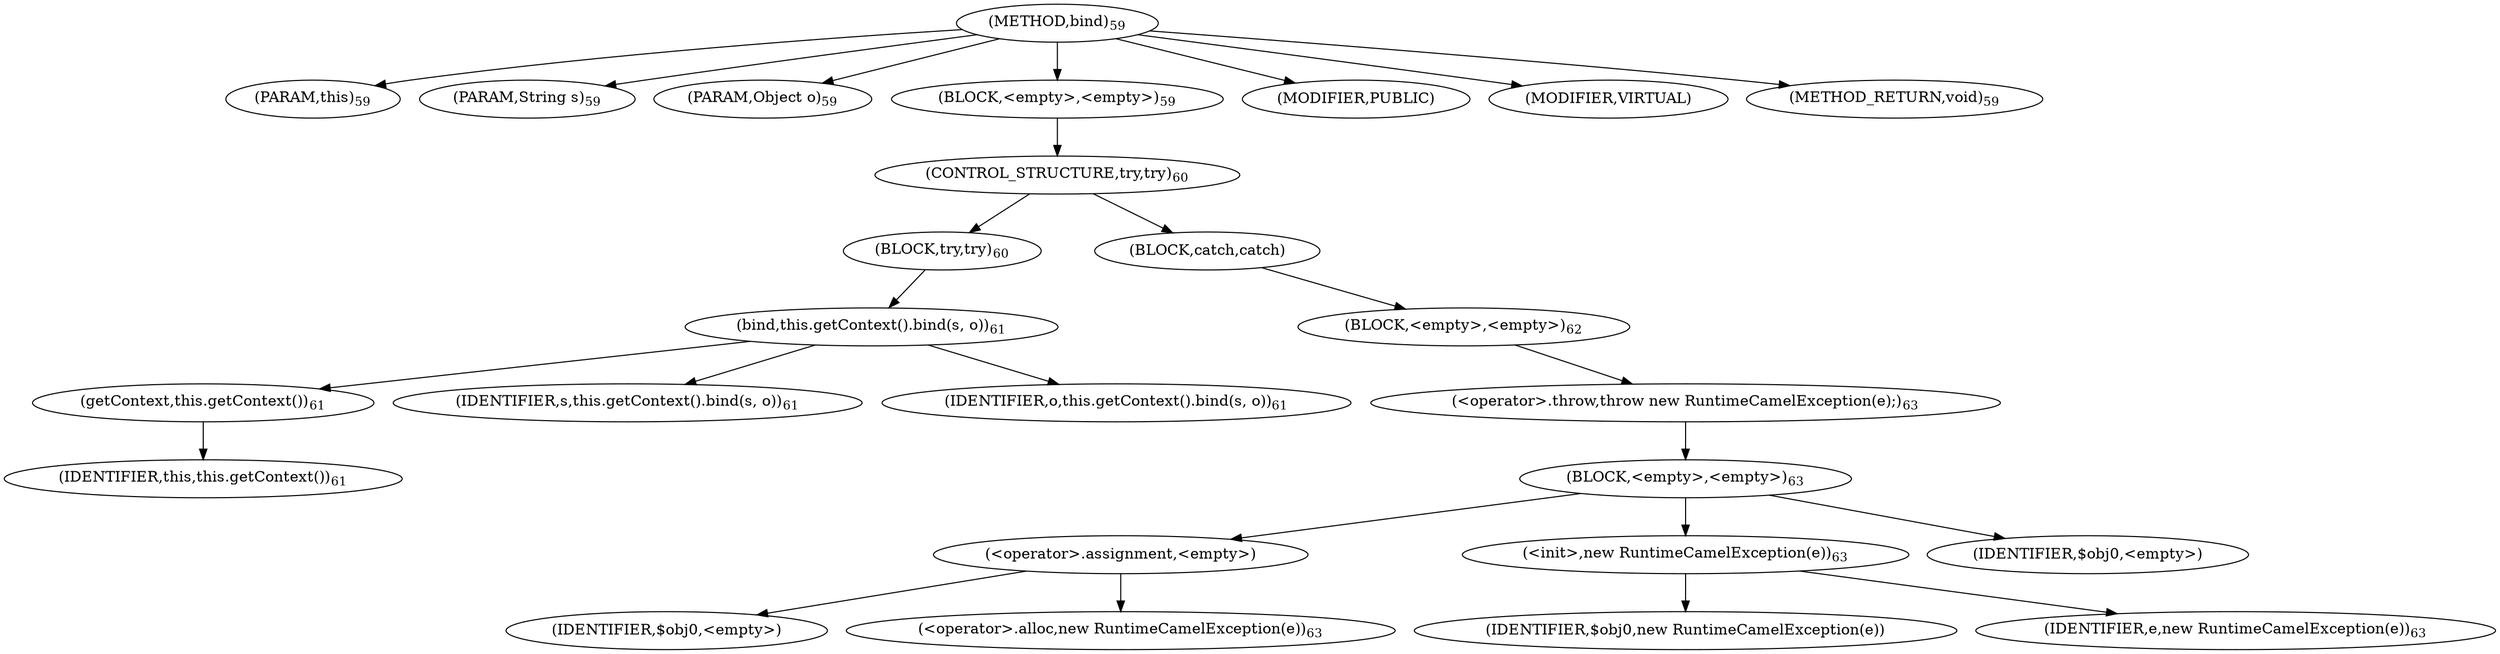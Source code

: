 digraph "bind" {  
"92" [label = <(METHOD,bind)<SUB>59</SUB>> ]
"10" [label = <(PARAM,this)<SUB>59</SUB>> ]
"93" [label = <(PARAM,String s)<SUB>59</SUB>> ]
"94" [label = <(PARAM,Object o)<SUB>59</SUB>> ]
"95" [label = <(BLOCK,&lt;empty&gt;,&lt;empty&gt;)<SUB>59</SUB>> ]
"96" [label = <(CONTROL_STRUCTURE,try,try)<SUB>60</SUB>> ]
"97" [label = <(BLOCK,try,try)<SUB>60</SUB>> ]
"98" [label = <(bind,this.getContext().bind(s, o))<SUB>61</SUB>> ]
"99" [label = <(getContext,this.getContext())<SUB>61</SUB>> ]
"9" [label = <(IDENTIFIER,this,this.getContext())<SUB>61</SUB>> ]
"100" [label = <(IDENTIFIER,s,this.getContext().bind(s, o))<SUB>61</SUB>> ]
"101" [label = <(IDENTIFIER,o,this.getContext().bind(s, o))<SUB>61</SUB>> ]
"102" [label = <(BLOCK,catch,catch)> ]
"103" [label = <(BLOCK,&lt;empty&gt;,&lt;empty&gt;)<SUB>62</SUB>> ]
"104" [label = <(&lt;operator&gt;.throw,throw new RuntimeCamelException(e);)<SUB>63</SUB>> ]
"105" [label = <(BLOCK,&lt;empty&gt;,&lt;empty&gt;)<SUB>63</SUB>> ]
"106" [label = <(&lt;operator&gt;.assignment,&lt;empty&gt;)> ]
"107" [label = <(IDENTIFIER,$obj0,&lt;empty&gt;)> ]
"108" [label = <(&lt;operator&gt;.alloc,new RuntimeCamelException(e))<SUB>63</SUB>> ]
"109" [label = <(&lt;init&gt;,new RuntimeCamelException(e))<SUB>63</SUB>> ]
"110" [label = <(IDENTIFIER,$obj0,new RuntimeCamelException(e))> ]
"111" [label = <(IDENTIFIER,e,new RuntimeCamelException(e))<SUB>63</SUB>> ]
"112" [label = <(IDENTIFIER,$obj0,&lt;empty&gt;)> ]
"113" [label = <(MODIFIER,PUBLIC)> ]
"114" [label = <(MODIFIER,VIRTUAL)> ]
"115" [label = <(METHOD_RETURN,void)<SUB>59</SUB>> ]
  "92" -> "10" 
  "92" -> "93" 
  "92" -> "94" 
  "92" -> "95" 
  "92" -> "113" 
  "92" -> "114" 
  "92" -> "115" 
  "95" -> "96" 
  "96" -> "97" 
  "96" -> "102" 
  "97" -> "98" 
  "98" -> "99" 
  "98" -> "100" 
  "98" -> "101" 
  "99" -> "9" 
  "102" -> "103" 
  "103" -> "104" 
  "104" -> "105" 
  "105" -> "106" 
  "105" -> "109" 
  "105" -> "112" 
  "106" -> "107" 
  "106" -> "108" 
  "109" -> "110" 
  "109" -> "111" 
}
